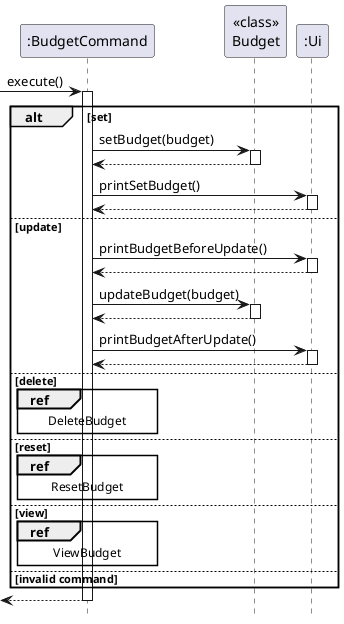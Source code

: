 @startuml

autoactivate on

participant ":BudgetCommand" as BudgetCommand
participant "<<class>>\nBudget" as Budget
participant ":Ui" as Ui

-> BudgetCommand: execute()

alt set
    BudgetCommand -> Budget: setBudget(budget)
    return
    BudgetCommand -> Ui: printSetBudget()
    return
else update
    BudgetCommand -> Ui: printBudgetBeforeUpdate()
    return
    BudgetCommand -> Budget: updateBudget(budget)
    return
    BudgetCommand -> Ui: printBudgetAfterUpdate()
    return
else delete
    ref over BudgetCommand: DeleteBudget
else reset
    ref over BudgetCommand: ResetBudget
else view
    ref over BudgetCommand: ViewBudget
else invalid command
end

return

hide footbox
@enduml